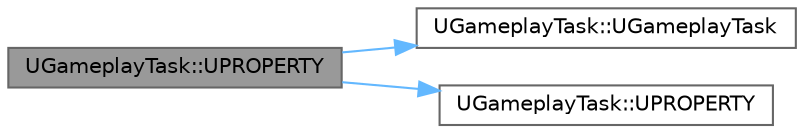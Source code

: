 digraph "UGameplayTask::UPROPERTY"
{
 // INTERACTIVE_SVG=YES
 // LATEX_PDF_SIZE
  bgcolor="transparent";
  edge [fontname=Helvetica,fontsize=10,labelfontname=Helvetica,labelfontsize=10];
  node [fontname=Helvetica,fontsize=10,shape=box,height=0.2,width=0.4];
  rankdir="LR";
  Node1 [id="Node000001",label="UGameplayTask::UPROPERTY",height=0.2,width=0.4,color="gray40", fillcolor="grey60", style="filled", fontcolor="black",tooltip="child task instance"];
  Node1 -> Node2 [id="edge1_Node000001_Node000002",color="steelblue1",style="solid",tooltip=" "];
  Node2 [id="Node000002",label="UGameplayTask::UGameplayTask",height=0.2,width=0.4,color="grey40", fillcolor="white", style="filled",URL="$df/d15/classUGameplayTask.html#a363c2dcddb01b8ccdf9efd44a3d47b7e",tooltip=" "];
  Node1 -> Node3 [id="edge2_Node000001_Node000003",color="steelblue1",style="solid",tooltip=" "];
  Node3 [id="Node000003",label="UGameplayTask::UPROPERTY",height=0.2,width=0.4,color="grey40", fillcolor="white", style="filled",URL="$df/d15/classUGameplayTask.html#a5170995a56ff911e8babf4874fa6a3ba",tooltip="This name allows us to find the task later so that we can end it."];
}
